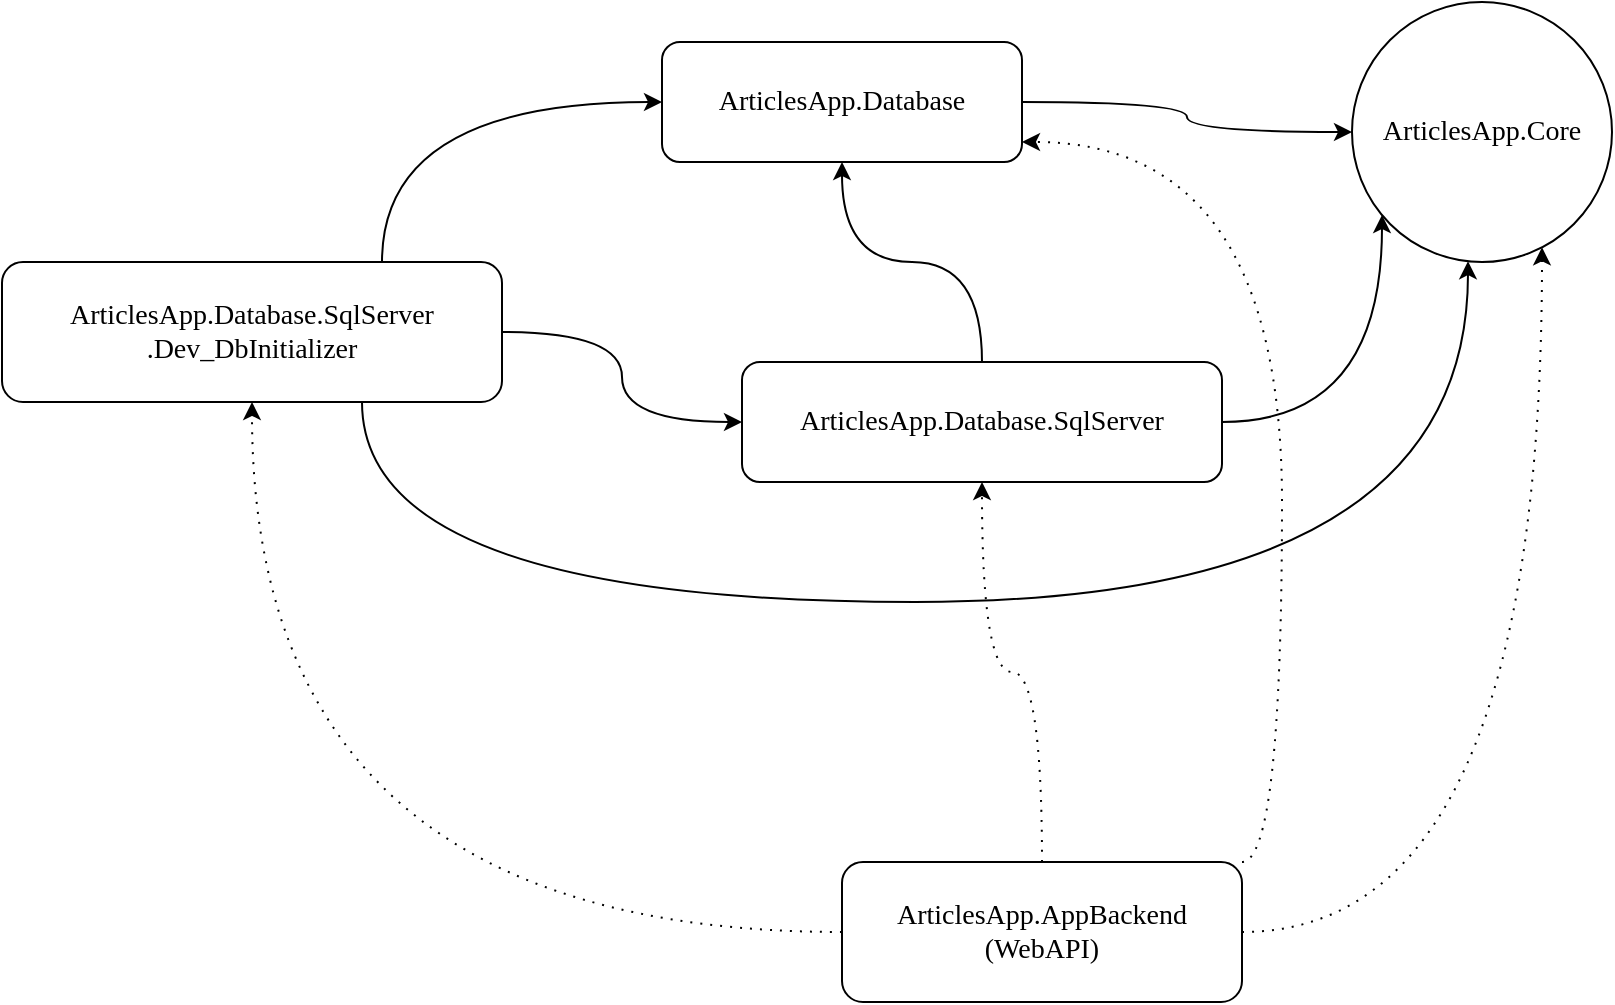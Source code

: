 <mxfile version="14.8.6" type="device"><diagram id="_UEpWDaGmaq_k5SiQeZN" name="Page-1"><mxGraphModel dx="920" dy="915" grid="1" gridSize="10" guides="1" tooltips="1" connect="1" arrows="1" fold="1" page="1" pageScale="1" pageWidth="1169" pageHeight="827" math="0" shadow="0"><root><mxCell id="0"/><mxCell id="1" parent="0"/><mxCell id="si_VYv38Ln5twU-A3Tte-17" style="edgeStyle=orthogonalEdgeStyle;curved=1;orthogonalLoop=1;jettySize=auto;html=1;strokeColor=#000000;dashed=1;dashPattern=1 4;" edge="1" parent="1" source="si_VYv38Ln5twU-A3Tte-7" target="si_VYv38Ln5twU-A3Tte-4"><mxGeometry relative="1" as="geometry"><mxPoint x="650" y="490" as="sourcePoint"/><mxPoint x="590" y="175" as="targetPoint"/><Array as="points"><mxPoint x="680" y="540"/><mxPoint x="680" y="180"/></Array></mxGeometry></mxCell><mxCell id="si_VYv38Ln5twU-A3Tte-3" value="&lt;span style=&quot;font-family: &amp;#34;tahoma&amp;#34; ; font-size: 14px&quot;&gt;ArticlesApp.Core&lt;/span&gt;" style="ellipse;whiteSpace=wrap;html=1;aspect=fixed;rounded=1;" vertex="1" parent="1"><mxGeometry x="715" y="110" width="130" height="130" as="geometry"/></mxCell><mxCell id="si_VYv38Ln5twU-A3Tte-5" value="" style="edgeStyle=orthogonalEdgeStyle;orthogonalLoop=1;jettySize=auto;html=1;strokeColor=none;curved=1;" edge="1" parent="1" source="si_VYv38Ln5twU-A3Tte-4" target="si_VYv38Ln5twU-A3Tte-3"><mxGeometry relative="1" as="geometry"/></mxCell><mxCell id="si_VYv38Ln5twU-A3Tte-14" style="edgeStyle=orthogonalEdgeStyle;curved=1;orthogonalLoop=1;jettySize=auto;html=1;strokeColor=#000000;" edge="1" parent="1" source="si_VYv38Ln5twU-A3Tte-4" target="si_VYv38Ln5twU-A3Tte-3"><mxGeometry relative="1" as="geometry"><mxPoint x="720" y="180" as="targetPoint"/></mxGeometry></mxCell><mxCell id="si_VYv38Ln5twU-A3Tte-4" value="&lt;font face=&quot;Tahoma&quot; style=&quot;font-size: 14px&quot;&gt;ArticlesApp.Database&lt;/font&gt;" style="rounded=1;whiteSpace=wrap;html=1;" vertex="1" parent="1"><mxGeometry x="370" y="130" width="180" height="60" as="geometry"/></mxCell><mxCell id="si_VYv38Ln5twU-A3Tte-16" style="edgeStyle=orthogonalEdgeStyle;curved=1;orthogonalLoop=1;jettySize=auto;html=1;strokeColor=#000000;dashed=1;dashPattern=1 4;" edge="1" parent="1" source="si_VYv38Ln5twU-A3Tte-7" target="si_VYv38Ln5twU-A3Tte-8"><mxGeometry relative="1" as="geometry"><mxPoint x="530" y="380" as="targetPoint"/></mxGeometry></mxCell><mxCell id="si_VYv38Ln5twU-A3Tte-18" style="edgeStyle=orthogonalEdgeStyle;curved=1;orthogonalLoop=1;jettySize=auto;html=1;strokeColor=#000000;dashed=1;dashPattern=1 4;" edge="1" parent="1" source="si_VYv38Ln5twU-A3Tte-7" target="si_VYv38Ln5twU-A3Tte-3"><mxGeometry relative="1" as="geometry"><mxPoint x="870" y="310" as="targetPoint"/><Array as="points"><mxPoint x="810" y="575"/></Array></mxGeometry></mxCell><mxCell id="si_VYv38Ln5twU-A3Tte-19" style="edgeStyle=orthogonalEdgeStyle;curved=1;orthogonalLoop=1;jettySize=auto;html=1;strokeColor=#000000;dashed=1;dashPattern=1 4;" edge="1" parent="1" source="si_VYv38Ln5twU-A3Tte-7" target="si_VYv38Ln5twU-A3Tte-11"><mxGeometry relative="1" as="geometry"/></mxCell><mxCell id="si_VYv38Ln5twU-A3Tte-7" value="&lt;font face=&quot;Tahoma&quot; style=&quot;font-size: 14px&quot;&gt;ArticlesApp.AppBackend&lt;br&gt;(WebAPI)&lt;br&gt;&lt;/font&gt;" style="rounded=1;whiteSpace=wrap;html=1;" vertex="1" parent="1"><mxGeometry x="460" y="540" width="200" height="70" as="geometry"/></mxCell><mxCell id="si_VYv38Ln5twU-A3Tte-9" value="" style="edgeStyle=orthogonalEdgeStyle;orthogonalLoop=1;jettySize=auto;html=1;curved=1;" edge="1" parent="1" source="si_VYv38Ln5twU-A3Tte-8" target="si_VYv38Ln5twU-A3Tte-4"><mxGeometry relative="1" as="geometry"/></mxCell><mxCell id="si_VYv38Ln5twU-A3Tte-10" style="edgeStyle=orthogonalEdgeStyle;orthogonalLoop=1;jettySize=auto;html=1;curved=1;" edge="1" parent="1" source="si_VYv38Ln5twU-A3Tte-8" target="si_VYv38Ln5twU-A3Tte-3"><mxGeometry relative="1" as="geometry"><mxPoint x="710" y="260" as="targetPoint"/><Array as="points"><mxPoint x="730" y="320"/></Array></mxGeometry></mxCell><mxCell id="si_VYv38Ln5twU-A3Tte-8" value="&lt;font face=&quot;Tahoma&quot; style=&quot;font-size: 14px&quot;&gt;ArticlesApp.Database.SqlServer&lt;br&gt;&lt;/font&gt;" style="rounded=1;whiteSpace=wrap;html=1;" vertex="1" parent="1"><mxGeometry x="410" y="290" width="240" height="60" as="geometry"/></mxCell><mxCell id="si_VYv38Ln5twU-A3Tte-12" style="edgeStyle=orthogonalEdgeStyle;orthogonalLoop=1;jettySize=auto;html=1;curved=1;" edge="1" parent="1" source="si_VYv38Ln5twU-A3Tte-11" target="si_VYv38Ln5twU-A3Tte-8"><mxGeometry relative="1" as="geometry"><mxPoint x="370" y="320" as="targetPoint"/></mxGeometry></mxCell><mxCell id="si_VYv38Ln5twU-A3Tte-13" style="edgeStyle=orthogonalEdgeStyle;orthogonalLoop=1;jettySize=auto;html=1;curved=1;" edge="1" parent="1" source="si_VYv38Ln5twU-A3Tte-11" target="si_VYv38Ln5twU-A3Tte-4"><mxGeometry relative="1" as="geometry"><mxPoint x="350" y="160" as="targetPoint"/><Array as="points"><mxPoint x="230" y="160"/></Array></mxGeometry></mxCell><mxCell id="si_VYv38Ln5twU-A3Tte-15" style="edgeStyle=orthogonalEdgeStyle;curved=1;orthogonalLoop=1;jettySize=auto;html=1;strokeColor=#000000;" edge="1" parent="1" source="si_VYv38Ln5twU-A3Tte-11" target="si_VYv38Ln5twU-A3Tte-3"><mxGeometry relative="1" as="geometry"><mxPoint x="773" y="300" as="targetPoint"/><Array as="points"><mxPoint x="220" y="410"/><mxPoint x="773" y="410"/></Array></mxGeometry></mxCell><mxCell id="si_VYv38Ln5twU-A3Tte-11" value="&lt;font face=&quot;Tahoma&quot; style=&quot;font-size: 14px&quot;&gt;ArticlesApp.Database.SqlServer&lt;br&gt;.Dev_DbInitializer&lt;br&gt;&lt;/font&gt;" style="rounded=1;whiteSpace=wrap;html=1;" vertex="1" parent="1"><mxGeometry x="40" y="240" width="250" height="70" as="geometry"/></mxCell></root></mxGraphModel></diagram></mxfile>